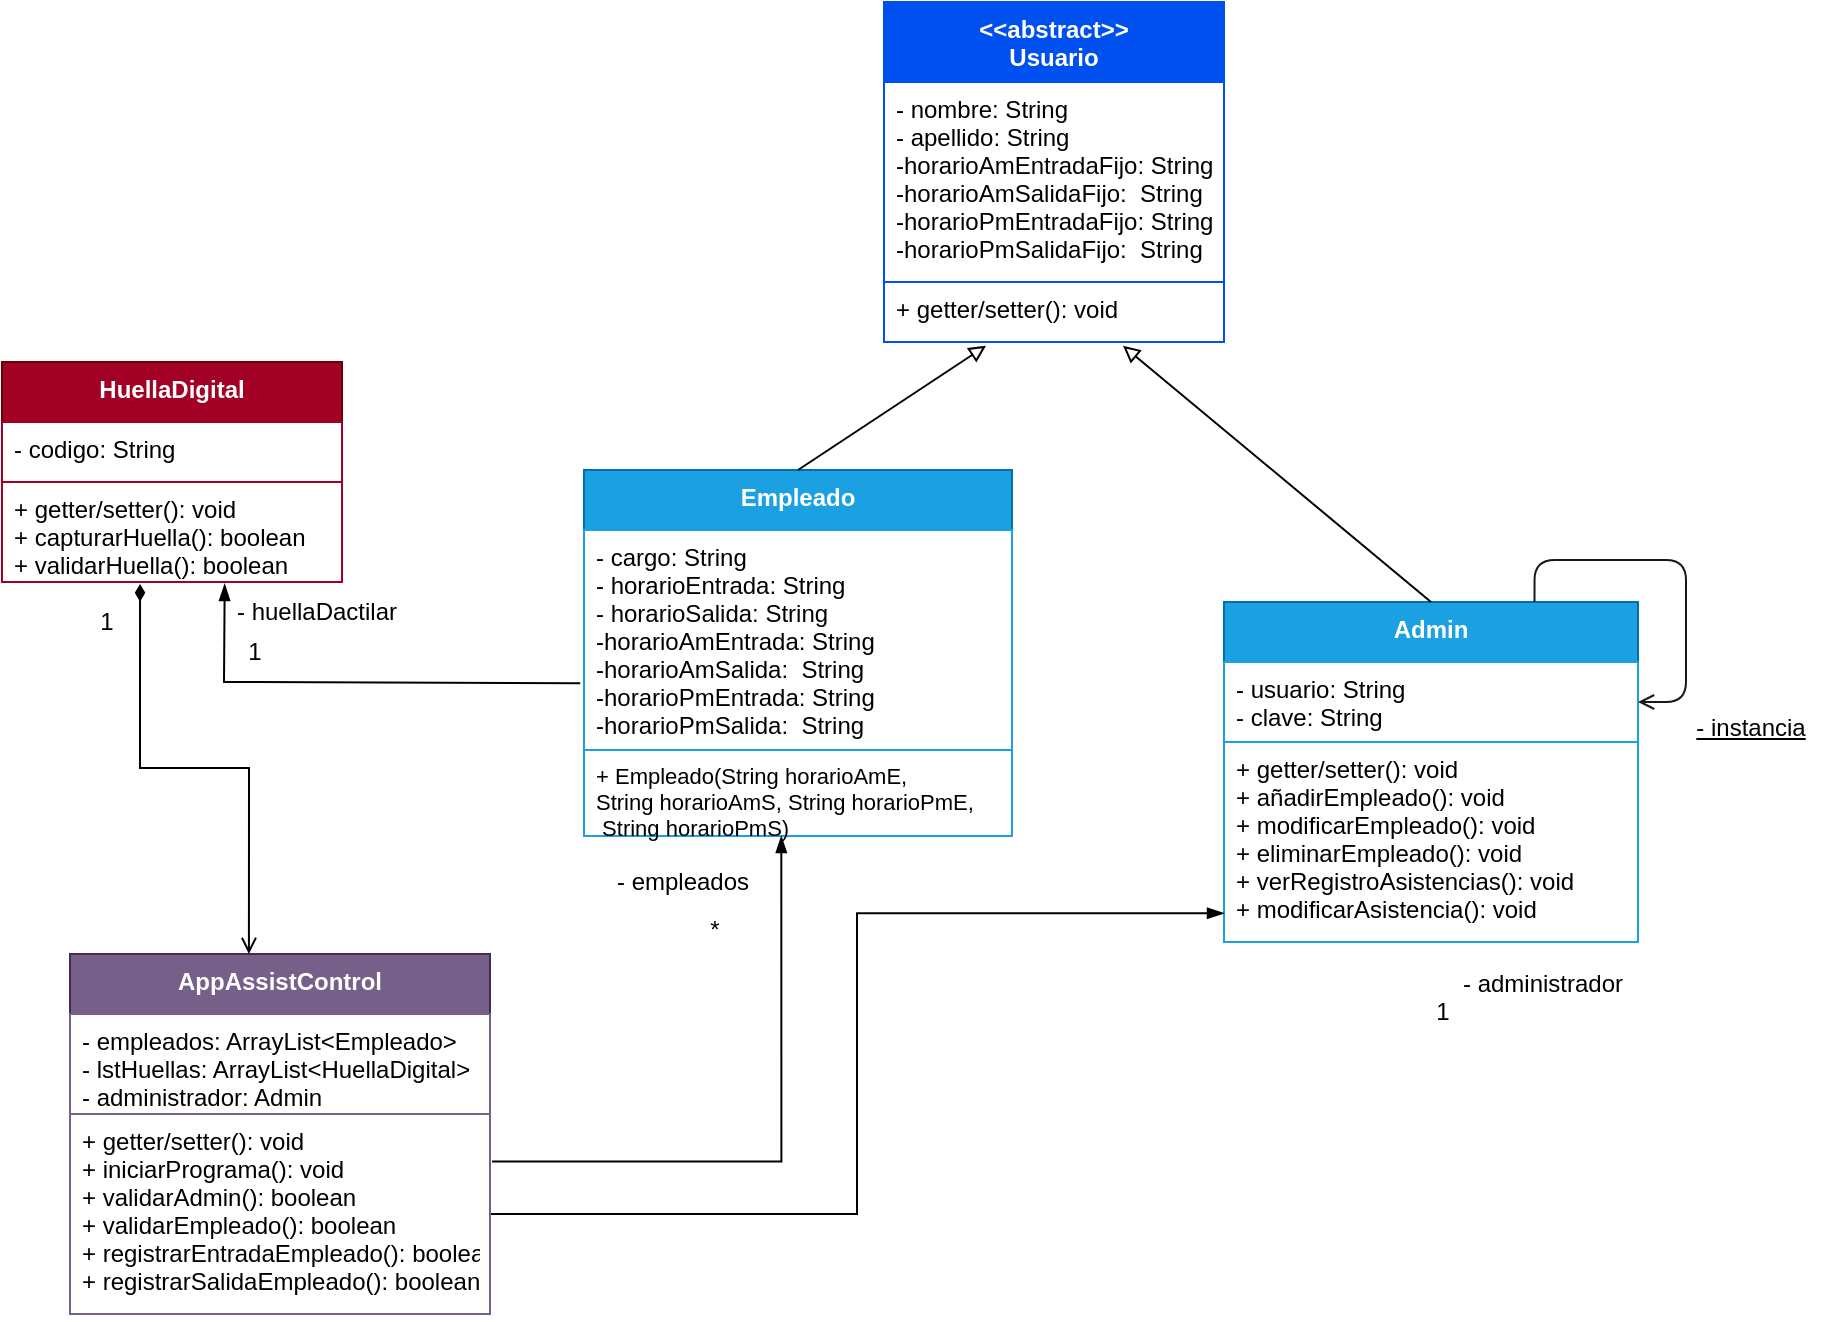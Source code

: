 <mxfile>
    <diagram id="lH5fCbZ_AQfIexLqE5lS" name="Página-1">
        <mxGraphModel dx="379" dy="304" grid="0" gridSize="10" guides="1" tooltips="1" connect="1" arrows="1" fold="1" page="1" pageScale="1" pageWidth="1169" pageHeight="827" background="#ffffff" math="0" shadow="0">
            <root>
                <mxCell id="0"/>
                <mxCell id="1" parent="0"/>
                <mxCell id="2" value="&lt;&lt;abstract&gt;&gt;&#10;Usuario" style="swimlane;fontStyle=1;align=center;verticalAlign=top;childLayout=stackLayout;horizontal=1;startSize=40;horizontalStack=0;resizeParent=1;resizeParentMax=0;resizeLast=0;collapsible=1;marginBottom=0;strokeColor=#0050EF;fillColor=#0050EF;fontColor=#ffffff;" parent="1" vertex="1">
                    <mxGeometry x="504" y="58" width="170" height="170" as="geometry"/>
                </mxCell>
                <mxCell id="3" value="- nombre: String&#10;- apellido: String&#10;-horarioAmEntradaFijo: String&#10;-horarioAmSalidaFijo:  String&#10;-horarioPmEntradaFijo: String&#10;-horarioPmSalidaFijo:  String" style="text;strokeColor=#0050EF;fillColor=none;align=left;verticalAlign=top;spacingLeft=4;spacingRight=4;overflow=hidden;rotatable=0;points=[[0,0.5],[1,0.5]];portConstraint=eastwest;fontColor=#000000;" parent="2" vertex="1">
                    <mxGeometry y="40" width="170" height="100" as="geometry"/>
                </mxCell>
                <mxCell id="5" value="+ getter/setter(): void" style="text;strokeColor=#0050EF;fillColor=none;align=left;verticalAlign=top;spacingLeft=4;spacingRight=4;overflow=hidden;rotatable=0;points=[[0,0.5],[1,0.5]];portConstraint=eastwest;labelBorderColor=none;fontColor=#000000;" parent="2" vertex="1">
                    <mxGeometry y="140" width="170" height="30" as="geometry"/>
                </mxCell>
                <mxCell id="6" value="Empleado" style="swimlane;fontStyle=1;align=center;verticalAlign=top;childLayout=stackLayout;horizontal=1;startSize=30;horizontalStack=0;resizeParent=1;resizeParentMax=0;resizeLast=0;collapsible=1;marginBottom=0;strokeColor=#006EAF;fillColor=#1BA1E2;fontColor=#ffffff;" parent="1" vertex="1">
                    <mxGeometry x="354" y="292" width="214" height="183" as="geometry"/>
                </mxCell>
                <mxCell id="7" value="- cargo: String&#10;- horarioEntrada: String&#10;- horarioSalida: String&#10;-horarioAmEntrada: String&#10;-horarioAmSalida:  String&#10;-horarioPmEntrada: String&#10;-horarioPmSalida:  String" style="text;strokeColor=#1BA1E2;fillColor=none;align=left;verticalAlign=top;spacingLeft=4;spacingRight=4;overflow=hidden;rotatable=0;points=[[0,0.5],[1,0.5]];portConstraint=eastwest;fontColor=#000000;" parent="6" vertex="1">
                    <mxGeometry y="30" width="214" height="110" as="geometry"/>
                </mxCell>
                <mxCell id="8" value="+ Empleado(String horarioAmE,&#10;String horarioAmS, String horarioPmE,&#10; String horarioPmS)&#10;" style="text;strokeColor=#1BA1E2;fillColor=none;align=left;verticalAlign=top;spacingLeft=4;spacingRight=4;overflow=hidden;rotatable=0;points=[[0,0.5],[1,0.5]];portConstraint=eastwest;labelBorderColor=none;fontColor=#000000;fontSize=11;" parent="6" vertex="1">
                    <mxGeometry y="140" width="214" height="43" as="geometry"/>
                </mxCell>
                <mxCell id="9" value="Admin" style="swimlane;fontStyle=1;align=center;verticalAlign=top;childLayout=stackLayout;horizontal=1;startSize=30;horizontalStack=0;resizeParent=1;resizeParentMax=0;resizeLast=0;collapsible=1;marginBottom=0;strokeColor=#006EAF;fillColor=#1ba1e2;fontColor=#ffffff;" parent="1" vertex="1">
                    <mxGeometry x="674" y="358" width="207" height="170" as="geometry"/>
                </mxCell>
                <mxCell id="10" value="- usuario: String&#10;- clave: String" style="text;strokeColor=#1BA1E2;fillColor=none;align=left;verticalAlign=top;spacingLeft=4;spacingRight=4;overflow=hidden;rotatable=0;points=[[0,0.5],[1,0.5]];portConstraint=eastwest;fontColor=#000000;" parent="9" vertex="1">
                    <mxGeometry y="30" width="207" height="40" as="geometry"/>
                </mxCell>
                <mxCell id="11" value="+ getter/setter(): void&#10;+ añadirEmpleado(): void&#10;+ modificarEmpleado(): void&#10;+ eliminarEmpleado(): void&#10;+ verRegistroAsistencias(): void&#10;+ modificarAsistencia(): void" style="text;strokeColor=#1BA1E2;fillColor=none;align=left;verticalAlign=top;spacingLeft=4;spacingRight=4;overflow=hidden;rotatable=0;points=[[0,0.5],[1,0.5]];portConstraint=eastwest;labelBorderColor=none;fontColor=#000000;" parent="9" vertex="1">
                    <mxGeometry y="70" width="207" height="100" as="geometry"/>
                </mxCell>
                <mxCell id="45" style="edgeStyle=orthogonalEdgeStyle;html=1;startArrow=open;startFill=0;endArrow=none;endFill=0;entryX=0.75;entryY=0;entryDx=0;entryDy=0;exitX=1;exitY=0.5;exitDx=0;exitDy=0;strokeColor=#1b1818;" edge="1" parent="9" source="10" target="9">
                    <mxGeometry relative="1" as="geometry">
                        <mxPoint x="270" y="-38" as="targetPoint"/>
                        <Array as="points">
                            <mxPoint x="231" y="50"/>
                            <mxPoint x="231" y="-21"/>
                            <mxPoint x="155" y="-21"/>
                        </Array>
                    </mxGeometry>
                </mxCell>
                <mxCell id="18" value="" style="endArrow=none;html=1;rounded=0;align=center;verticalAlign=top;endFill=0;labelBackgroundColor=none;endSize=6;startArrow=blockThin;startFill=1;strokeColor=#000000;fontColor=#000000;exitX=0.655;exitY=1.02;exitDx=0;exitDy=0;entryX=-0.011;entryY=0.622;entryDx=0;entryDy=0;entryPerimeter=0;exitPerimeter=0;" parent="1" source="33" edge="1">
                    <mxGeometry relative="1" as="geometry">
                        <mxPoint x="136.61" y="322.65" as="sourcePoint"/>
                        <mxPoint x="352.13" y="398.66" as="targetPoint"/>
                        <Array as="points">
                            <mxPoint x="174" y="398"/>
                        </Array>
                    </mxGeometry>
                </mxCell>
                <mxCell id="19" value="- huellaDactilar" style="text;html=1;align=center;verticalAlign=middle;resizable=0;points=[];autosize=1;strokeColor=none;fillColor=none;fontColor=#000000;" parent="1" vertex="1">
                    <mxGeometry x="170" y="348" width="100" height="30" as="geometry"/>
                </mxCell>
                <mxCell id="22" value="1" style="text;html=1;align=center;verticalAlign=middle;resizable=0;points=[];autosize=1;strokeColor=none;fillColor=none;fontColor=#000000;" parent="1" vertex="1">
                    <mxGeometry x="174" y="368" width="30" height="30" as="geometry"/>
                </mxCell>
                <mxCell id="23" value="" style="html=1;verticalAlign=bottom;labelBackgroundColor=none;endArrow=block;endFill=0;strokeColor=#000000;fontColor=#000000;exitX=0.5;exitY=0;exitDx=0;exitDy=0;entryX=0.3;entryY=1.063;entryDx=0;entryDy=0;entryPerimeter=0;" parent="1" source="6" target="5" edge="1">
                    <mxGeometry width="160" relative="1" as="geometry">
                        <mxPoint x="554" y="376" as="sourcePoint"/>
                        <mxPoint x="554" y="288" as="targetPoint"/>
                    </mxGeometry>
                </mxCell>
                <mxCell id="24" value="" style="html=1;verticalAlign=bottom;labelBackgroundColor=none;endArrow=block;endFill=0;strokeColor=#000000;fontColor=#000000;exitX=0.5;exitY=0;exitDx=0;exitDy=0;entryX=0.703;entryY=1.063;entryDx=0;entryDy=0;entryPerimeter=0;" parent="1" source="9" target="5" edge="1">
                    <mxGeometry width="160" relative="1" as="geometry">
                        <mxPoint x="499" y="368" as="sourcePoint"/>
                        <mxPoint x="564.29" y="296.65" as="targetPoint"/>
                    </mxGeometry>
                </mxCell>
                <mxCell id="25" value="" style="endArrow=blockThin;html=1;rounded=0;align=center;verticalAlign=top;endFill=1;labelBackgroundColor=none;endSize=6;startArrow=none;startFill=0;strokeColor=#000000;fontColor=#000000;exitX=1;exitY=0.5;exitDx=0;exitDy=0;edgeStyle=orthogonalEdgeStyle;entryX=0;entryY=0.856;entryDx=0;entryDy=0;entryPerimeter=0;" parent="1" source="37" target="11" edge="1">
                    <mxGeometry relative="1" as="geometry">
                        <mxPoint x="694" y="677.5" as="sourcePoint"/>
                        <mxPoint x="583" y="482" as="targetPoint"/>
                    </mxGeometry>
                </mxCell>
                <mxCell id="26" value="" style="endArrow=blockThin;html=1;rounded=0;align=center;verticalAlign=top;endFill=1;labelBackgroundColor=none;endSize=6;startArrow=none;startFill=0;strokeColor=#000000;fontColor=#000000;entryX=0.461;entryY=1.001;entryDx=0;entryDy=0;exitX=1.005;exitY=0.238;exitDx=0;exitDy=0;entryPerimeter=0;exitPerimeter=0;edgeStyle=orthogonalEdgeStyle;" parent="1" source="37" target="8" edge="1">
                    <mxGeometry relative="1" as="geometry">
                        <mxPoint x="704" y="688" as="sourcePoint"/>
                        <mxPoint x="776.91" y="540" as="targetPoint"/>
                    </mxGeometry>
                </mxCell>
                <mxCell id="27" value="- empleados" style="text;html=1;align=center;verticalAlign=middle;resizable=0;points=[];autosize=1;strokeColor=none;fillColor=none;fontColor=#000000;labelBorderColor=none;" parent="1" vertex="1">
                    <mxGeometry x="358" y="483" width="90" height="30" as="geometry"/>
                </mxCell>
                <mxCell id="28" value="- administrador" style="text;html=1;align=center;verticalAlign=middle;resizable=0;points=[];autosize=1;strokeColor=none;fillColor=none;fontColor=#000000;labelBorderColor=none;" parent="1" vertex="1">
                    <mxGeometry x="783" y="534" width="100" height="30" as="geometry"/>
                </mxCell>
                <mxCell id="29" value="1" style="text;html=1;align=center;verticalAlign=middle;resizable=0;points=[];autosize=1;strokeColor=none;fillColor=none;fontColor=#000000;" parent="1" vertex="1">
                    <mxGeometry x="768" y="548" width="30" height="30" as="geometry"/>
                </mxCell>
                <mxCell id="30" value="*" style="text;html=1;align=center;verticalAlign=middle;resizable=0;points=[];autosize=1;strokeColor=none;fillColor=none;fontColor=#000000;" parent="1" vertex="1">
                    <mxGeometry x="404" y="507" width="30" height="30" as="geometry"/>
                </mxCell>
                <mxCell id="31" value="HuellaDigital" style="swimlane;fontStyle=1;align=center;verticalAlign=top;childLayout=stackLayout;horizontal=1;startSize=30;horizontalStack=0;resizeParent=1;resizeParentMax=0;resizeLast=0;collapsible=1;marginBottom=0;strokeColor=#6F0000;fillColor=#A20025;fontColor=#ffffff;" parent="1" vertex="1">
                    <mxGeometry x="63" y="238" width="170" height="110" as="geometry"/>
                </mxCell>
                <mxCell id="32" value="- codigo: String" style="text;strokeColor=#A20025;fillColor=none;align=left;verticalAlign=top;spacingLeft=4;spacingRight=4;overflow=hidden;rotatable=0;points=[[0,0.5],[1,0.5]];portConstraint=eastwest;fontColor=#000000;" parent="31" vertex="1">
                    <mxGeometry y="30" width="170" height="30" as="geometry"/>
                </mxCell>
                <mxCell id="33" value="+ getter/setter(): void&#10;+ capturarHuella(): boolean&#10;+ validarHuella(): boolean" style="text;strokeColor=#A20025;fillColor=none;align=left;verticalAlign=top;spacingLeft=4;spacingRight=4;overflow=hidden;rotatable=0;points=[[0,0.5],[1,0.5]];portConstraint=eastwest;labelBorderColor=none;fontColor=#000000;" parent="31" vertex="1">
                    <mxGeometry y="60" width="170" height="50" as="geometry"/>
                </mxCell>
                <mxCell id="35" value="AppAssistControl" style="swimlane;fontStyle=1;align=center;verticalAlign=top;childLayout=stackLayout;horizontal=1;startSize=30;horizontalStack=0;resizeParent=1;resizeParentMax=0;resizeLast=0;collapsible=1;marginBottom=0;strokeColor=#432D57;fillColor=#76608A;fontColor=#ffffff;" parent="1" vertex="1">
                    <mxGeometry x="97" y="534" width="210" height="180" as="geometry"/>
                </mxCell>
                <mxCell id="36" value="- empleados: ArrayList&lt;Empleado&gt;&#10;- lstHuellas: ArrayList&lt;HuellaDigital&gt;&#10;- administrador: Admin" style="text;strokeColor=#76608A;fillColor=none;align=left;verticalAlign=top;spacingLeft=4;spacingRight=4;overflow=hidden;rotatable=0;points=[[0,0.5],[1,0.5]];portConstraint=eastwest;fontColor=#000000;" parent="35" vertex="1">
                    <mxGeometry y="30" width="210" height="50" as="geometry"/>
                </mxCell>
                <mxCell id="37" value="+ getter/setter(): void&#10;+ iniciarPrograma(): void&#10;+ validarAdmin(): boolean&#10;+ validarEmpleado(): boolean&#10;+ registrarEntradaEmpleado(): boolean&#10;+ registrarSalidaEmpleado(): boolean&#10;" style="text;strokeColor=#76608A;fillColor=none;align=left;verticalAlign=top;spacingLeft=4;spacingRight=4;overflow=hidden;rotatable=0;points=[[0,0.5],[1,0.5]];portConstraint=eastwest;labelBorderColor=none;fontColor=#000000;" parent="35" vertex="1">
                    <mxGeometry y="80" width="210" height="100" as="geometry"/>
                </mxCell>
                <mxCell id="43" value="" style="endArrow=diamondThin;html=1;rounded=0;align=center;verticalAlign=top;endFill=1;labelBackgroundColor=none;endSize=6;startArrow=open;startFill=0;strokeColor=#000000;fontColor=#000000;exitX=0.426;exitY=0;exitDx=0;exitDy=0;entryX=0.406;entryY=1.019;entryDx=0;entryDy=0;entryPerimeter=0;exitPerimeter=0;edgeStyle=orthogonalEdgeStyle;" parent="1" source="35" target="33" edge="1">
                    <mxGeometry relative="1" as="geometry">
                        <mxPoint x="603.87" y="728.45" as="sourcePoint"/>
                        <mxPoint x="294" y="658" as="targetPoint"/>
                    </mxGeometry>
                </mxCell>
                <mxCell id="44" value="1" style="text;html=1;align=center;verticalAlign=middle;resizable=0;points=[];autosize=1;strokeColor=none;fillColor=none;fontColor=#000000;" vertex="1" parent="1">
                    <mxGeometry x="100" y="353" width="30" height="30" as="geometry"/>
                </mxCell>
                <mxCell id="48" value="&lt;u&gt;- instancia&lt;/u&gt;" style="text;html=1;align=center;verticalAlign=middle;resizable=0;points=[];autosize=1;strokeColor=none;fillColor=none;fontColor=#000000;labelBorderColor=none;" vertex="1" parent="1">
                    <mxGeometry x="900" y="408" width="73" height="26" as="geometry"/>
                </mxCell>
            </root>
        </mxGraphModel>
    </diagram>
</mxfile>